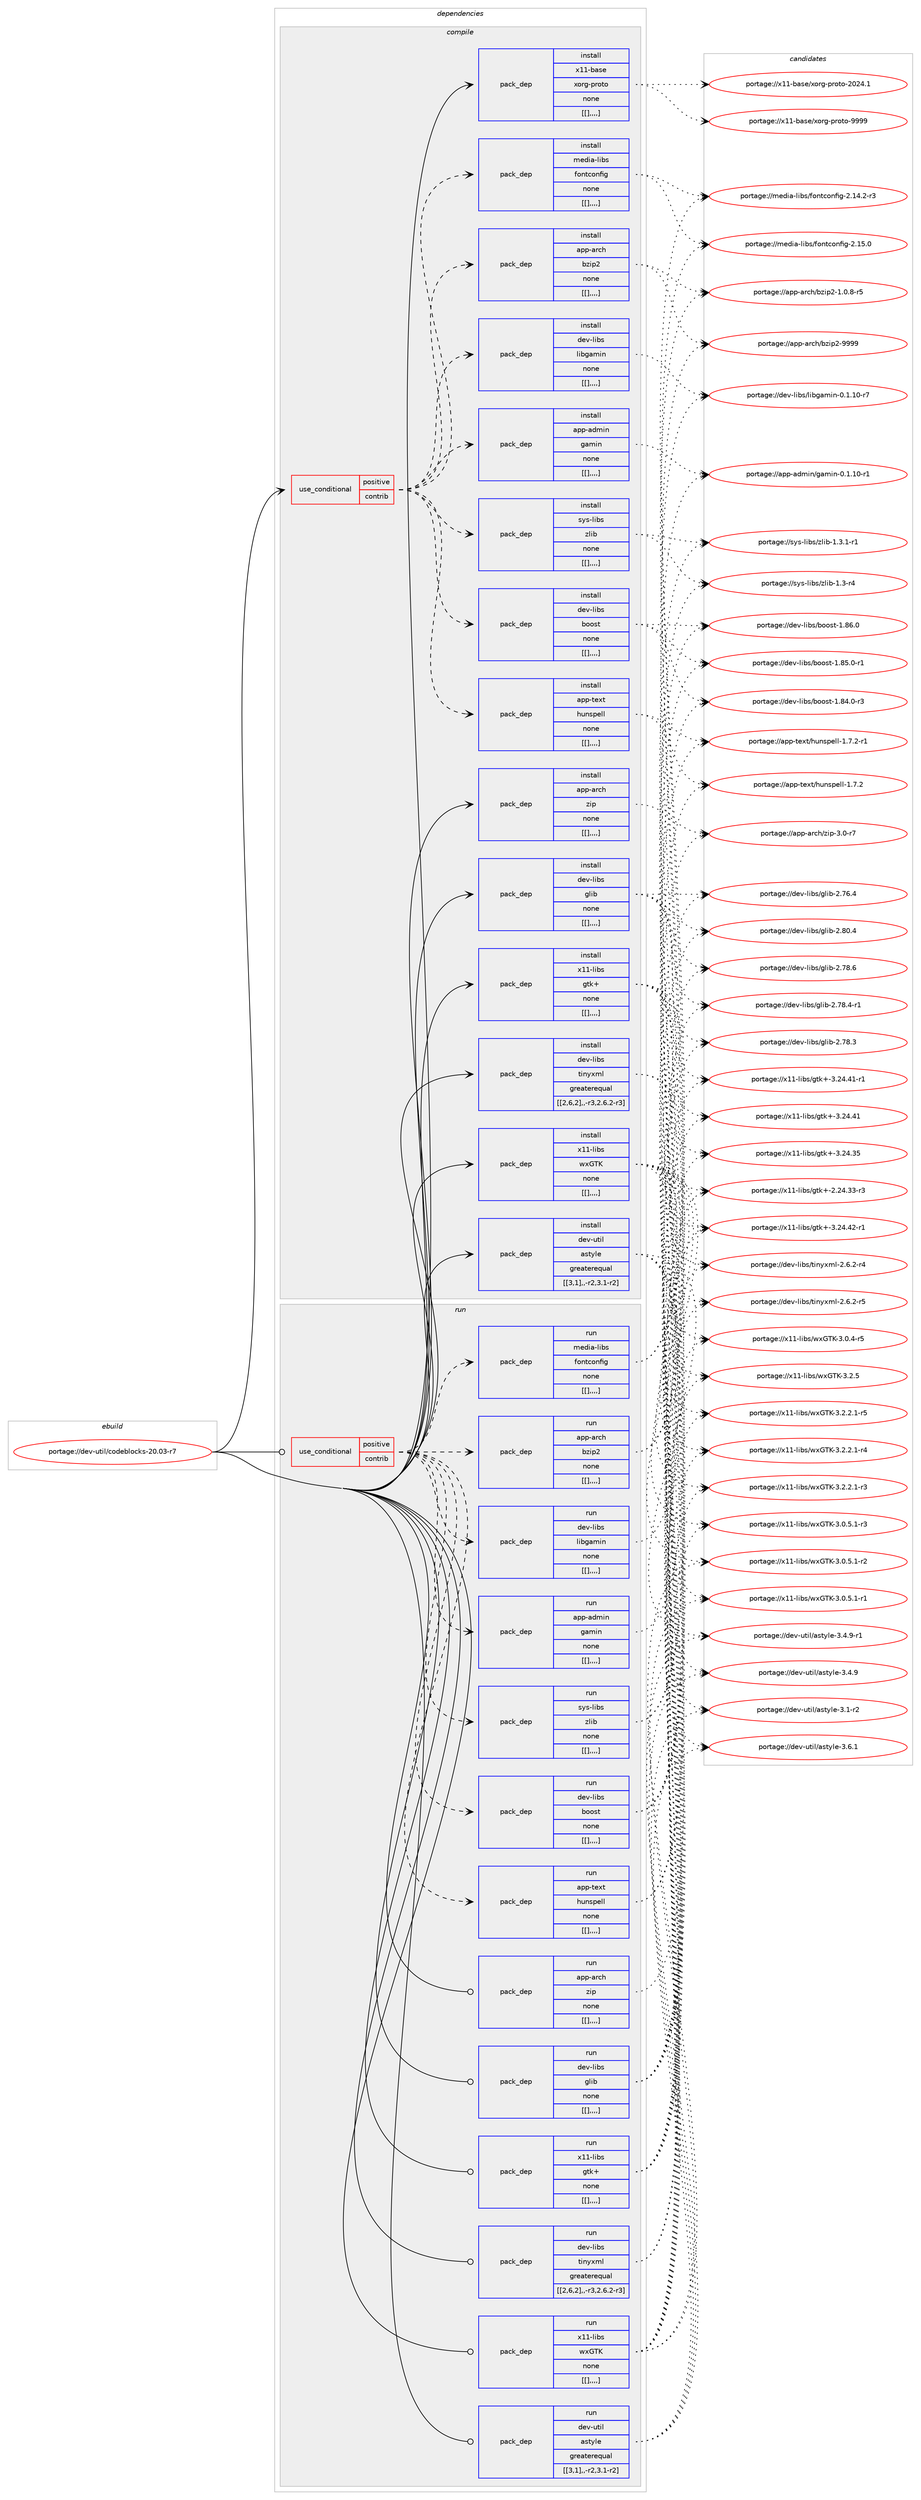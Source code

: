 digraph prolog {

# *************
# Graph options
# *************

newrank=true;
concentrate=true;
compound=true;
graph [rankdir=LR,fontname=Helvetica,fontsize=10,ranksep=1.5];#, ranksep=2.5, nodesep=0.2];
edge  [arrowhead=vee];
node  [fontname=Helvetica,fontsize=10];

# **********
# The ebuild
# **********

subgraph cluster_leftcol {
color=gray;
label=<<i>ebuild</i>>;
id [label="portage://dev-util/codeblocks-20.03-r7", color=red, width=4, href="../dev-util/codeblocks-20.03-r7.svg"];
}

# ****************
# The dependencies
# ****************

subgraph cluster_midcol {
color=gray;
label=<<i>dependencies</i>>;
subgraph cluster_compile {
fillcolor="#eeeeee";
style=filled;
label=<<i>compile</i>>;
subgraph cond61380 {
dependency215950 [label=<<TABLE BORDER="0" CELLBORDER="1" CELLSPACING="0" CELLPADDING="4"><TR><TD ROWSPAN="3" CELLPADDING="10">use_conditional</TD></TR><TR><TD>positive</TD></TR><TR><TD>contrib</TD></TR></TABLE>>, shape=none, color=red];
subgraph pack153174 {
dependency215951 [label=<<TABLE BORDER="0" CELLBORDER="1" CELLSPACING="0" CELLPADDING="4" WIDTH="220"><TR><TD ROWSPAN="6" CELLPADDING="30">pack_dep</TD></TR><TR><TD WIDTH="110">install</TD></TR><TR><TD>app-admin</TD></TR><TR><TD>gamin</TD></TR><TR><TD>none</TD></TR><TR><TD>[[],,,,]</TD></TR></TABLE>>, shape=none, color=blue];
}
dependency215950:e -> dependency215951:w [weight=20,style="dashed",arrowhead="vee"];
subgraph pack153175 {
dependency215952 [label=<<TABLE BORDER="0" CELLBORDER="1" CELLSPACING="0" CELLPADDING="4" WIDTH="220"><TR><TD ROWSPAN="6" CELLPADDING="30">pack_dep</TD></TR><TR><TD WIDTH="110">install</TD></TR><TR><TD>app-arch</TD></TR><TR><TD>bzip2</TD></TR><TR><TD>none</TD></TR><TR><TD>[[],,,,]</TD></TR></TABLE>>, shape=none, color=blue];
}
dependency215950:e -> dependency215952:w [weight=20,style="dashed",arrowhead="vee"];
subgraph pack153176 {
dependency215953 [label=<<TABLE BORDER="0" CELLBORDER="1" CELLSPACING="0" CELLPADDING="4" WIDTH="220"><TR><TD ROWSPAN="6" CELLPADDING="30">pack_dep</TD></TR><TR><TD WIDTH="110">install</TD></TR><TR><TD>app-text</TD></TR><TR><TD>hunspell</TD></TR><TR><TD>none</TD></TR><TR><TD>[[],,,,]</TD></TR></TABLE>>, shape=none, color=blue];
}
dependency215950:e -> dependency215953:w [weight=20,style="dashed",arrowhead="vee"];
subgraph pack153177 {
dependency215954 [label=<<TABLE BORDER="0" CELLBORDER="1" CELLSPACING="0" CELLPADDING="4" WIDTH="220"><TR><TD ROWSPAN="6" CELLPADDING="30">pack_dep</TD></TR><TR><TD WIDTH="110">install</TD></TR><TR><TD>dev-libs</TD></TR><TR><TD>boost</TD></TR><TR><TD>none</TD></TR><TR><TD>[[],,,,]</TD></TR></TABLE>>, shape=none, color=blue];
}
dependency215950:e -> dependency215954:w [weight=20,style="dashed",arrowhead="vee"];
subgraph pack153178 {
dependency215955 [label=<<TABLE BORDER="0" CELLBORDER="1" CELLSPACING="0" CELLPADDING="4" WIDTH="220"><TR><TD ROWSPAN="6" CELLPADDING="30">pack_dep</TD></TR><TR><TD WIDTH="110">install</TD></TR><TR><TD>dev-libs</TD></TR><TR><TD>libgamin</TD></TR><TR><TD>none</TD></TR><TR><TD>[[],,,,]</TD></TR></TABLE>>, shape=none, color=blue];
}
dependency215950:e -> dependency215955:w [weight=20,style="dashed",arrowhead="vee"];
subgraph pack153179 {
dependency215956 [label=<<TABLE BORDER="0" CELLBORDER="1" CELLSPACING="0" CELLPADDING="4" WIDTH="220"><TR><TD ROWSPAN="6" CELLPADDING="30">pack_dep</TD></TR><TR><TD WIDTH="110">install</TD></TR><TR><TD>media-libs</TD></TR><TR><TD>fontconfig</TD></TR><TR><TD>none</TD></TR><TR><TD>[[],,,,]</TD></TR></TABLE>>, shape=none, color=blue];
}
dependency215950:e -> dependency215956:w [weight=20,style="dashed",arrowhead="vee"];
subgraph pack153180 {
dependency215957 [label=<<TABLE BORDER="0" CELLBORDER="1" CELLSPACING="0" CELLPADDING="4" WIDTH="220"><TR><TD ROWSPAN="6" CELLPADDING="30">pack_dep</TD></TR><TR><TD WIDTH="110">install</TD></TR><TR><TD>sys-libs</TD></TR><TR><TD>zlib</TD></TR><TR><TD>none</TD></TR><TR><TD>[[],,,,]</TD></TR></TABLE>>, shape=none, color=blue];
}
dependency215950:e -> dependency215957:w [weight=20,style="dashed",arrowhead="vee"];
}
id:e -> dependency215950:w [weight=20,style="solid",arrowhead="vee"];
subgraph pack153181 {
dependency215958 [label=<<TABLE BORDER="0" CELLBORDER="1" CELLSPACING="0" CELLPADDING="4" WIDTH="220"><TR><TD ROWSPAN="6" CELLPADDING="30">pack_dep</TD></TR><TR><TD WIDTH="110">install</TD></TR><TR><TD>app-arch</TD></TR><TR><TD>zip</TD></TR><TR><TD>none</TD></TR><TR><TD>[[],,,,]</TD></TR></TABLE>>, shape=none, color=blue];
}
id:e -> dependency215958:w [weight=20,style="solid",arrowhead="vee"];
subgraph pack153182 {
dependency215959 [label=<<TABLE BORDER="0" CELLBORDER="1" CELLSPACING="0" CELLPADDING="4" WIDTH="220"><TR><TD ROWSPAN="6" CELLPADDING="30">pack_dep</TD></TR><TR><TD WIDTH="110">install</TD></TR><TR><TD>dev-libs</TD></TR><TR><TD>glib</TD></TR><TR><TD>none</TD></TR><TR><TD>[[],,,,]</TD></TR></TABLE>>, shape=none, color=blue];
}
id:e -> dependency215959:w [weight=20,style="solid",arrowhead="vee"];
subgraph pack153183 {
dependency215960 [label=<<TABLE BORDER="0" CELLBORDER="1" CELLSPACING="0" CELLPADDING="4" WIDTH="220"><TR><TD ROWSPAN="6" CELLPADDING="30">pack_dep</TD></TR><TR><TD WIDTH="110">install</TD></TR><TR><TD>dev-libs</TD></TR><TR><TD>tinyxml</TD></TR><TR><TD>greaterequal</TD></TR><TR><TD>[[2,6,2],,-r3,2.6.2-r3]</TD></TR></TABLE>>, shape=none, color=blue];
}
id:e -> dependency215960:w [weight=20,style="solid",arrowhead="vee"];
subgraph pack153184 {
dependency215961 [label=<<TABLE BORDER="0" CELLBORDER="1" CELLSPACING="0" CELLPADDING="4" WIDTH="220"><TR><TD ROWSPAN="6" CELLPADDING="30">pack_dep</TD></TR><TR><TD WIDTH="110">install</TD></TR><TR><TD>dev-util</TD></TR><TR><TD>astyle</TD></TR><TR><TD>greaterequal</TD></TR><TR><TD>[[3,1],,-r2,3.1-r2]</TD></TR></TABLE>>, shape=none, color=blue];
}
id:e -> dependency215961:w [weight=20,style="solid",arrowhead="vee"];
subgraph pack153185 {
dependency215962 [label=<<TABLE BORDER="0" CELLBORDER="1" CELLSPACING="0" CELLPADDING="4" WIDTH="220"><TR><TD ROWSPAN="6" CELLPADDING="30">pack_dep</TD></TR><TR><TD WIDTH="110">install</TD></TR><TR><TD>x11-base</TD></TR><TR><TD>xorg-proto</TD></TR><TR><TD>none</TD></TR><TR><TD>[[],,,,]</TD></TR></TABLE>>, shape=none, color=blue];
}
id:e -> dependency215962:w [weight=20,style="solid",arrowhead="vee"];
subgraph pack153186 {
dependency215963 [label=<<TABLE BORDER="0" CELLBORDER="1" CELLSPACING="0" CELLPADDING="4" WIDTH="220"><TR><TD ROWSPAN="6" CELLPADDING="30">pack_dep</TD></TR><TR><TD WIDTH="110">install</TD></TR><TR><TD>x11-libs</TD></TR><TR><TD>gtk+</TD></TR><TR><TD>none</TD></TR><TR><TD>[[],,,,]</TD></TR></TABLE>>, shape=none, color=blue];
}
id:e -> dependency215963:w [weight=20,style="solid",arrowhead="vee"];
subgraph pack153187 {
dependency215964 [label=<<TABLE BORDER="0" CELLBORDER="1" CELLSPACING="0" CELLPADDING="4" WIDTH="220"><TR><TD ROWSPAN="6" CELLPADDING="30">pack_dep</TD></TR><TR><TD WIDTH="110">install</TD></TR><TR><TD>x11-libs</TD></TR><TR><TD>wxGTK</TD></TR><TR><TD>none</TD></TR><TR><TD>[[],,,,]</TD></TR></TABLE>>, shape=none, color=blue];
}
id:e -> dependency215964:w [weight=20,style="solid",arrowhead="vee"];
}
subgraph cluster_compileandrun {
fillcolor="#eeeeee";
style=filled;
label=<<i>compile and run</i>>;
}
subgraph cluster_run {
fillcolor="#eeeeee";
style=filled;
label=<<i>run</i>>;
subgraph cond61381 {
dependency215965 [label=<<TABLE BORDER="0" CELLBORDER="1" CELLSPACING="0" CELLPADDING="4"><TR><TD ROWSPAN="3" CELLPADDING="10">use_conditional</TD></TR><TR><TD>positive</TD></TR><TR><TD>contrib</TD></TR></TABLE>>, shape=none, color=red];
subgraph pack153188 {
dependency215966 [label=<<TABLE BORDER="0" CELLBORDER="1" CELLSPACING="0" CELLPADDING="4" WIDTH="220"><TR><TD ROWSPAN="6" CELLPADDING="30">pack_dep</TD></TR><TR><TD WIDTH="110">run</TD></TR><TR><TD>app-admin</TD></TR><TR><TD>gamin</TD></TR><TR><TD>none</TD></TR><TR><TD>[[],,,,]</TD></TR></TABLE>>, shape=none, color=blue];
}
dependency215965:e -> dependency215966:w [weight=20,style="dashed",arrowhead="vee"];
subgraph pack153189 {
dependency215967 [label=<<TABLE BORDER="0" CELLBORDER="1" CELLSPACING="0" CELLPADDING="4" WIDTH="220"><TR><TD ROWSPAN="6" CELLPADDING="30">pack_dep</TD></TR><TR><TD WIDTH="110">run</TD></TR><TR><TD>app-arch</TD></TR><TR><TD>bzip2</TD></TR><TR><TD>none</TD></TR><TR><TD>[[],,,,]</TD></TR></TABLE>>, shape=none, color=blue];
}
dependency215965:e -> dependency215967:w [weight=20,style="dashed",arrowhead="vee"];
subgraph pack153190 {
dependency215968 [label=<<TABLE BORDER="0" CELLBORDER="1" CELLSPACING="0" CELLPADDING="4" WIDTH="220"><TR><TD ROWSPAN="6" CELLPADDING="30">pack_dep</TD></TR><TR><TD WIDTH="110">run</TD></TR><TR><TD>app-text</TD></TR><TR><TD>hunspell</TD></TR><TR><TD>none</TD></TR><TR><TD>[[],,,,]</TD></TR></TABLE>>, shape=none, color=blue];
}
dependency215965:e -> dependency215968:w [weight=20,style="dashed",arrowhead="vee"];
subgraph pack153191 {
dependency215969 [label=<<TABLE BORDER="0" CELLBORDER="1" CELLSPACING="0" CELLPADDING="4" WIDTH="220"><TR><TD ROWSPAN="6" CELLPADDING="30">pack_dep</TD></TR><TR><TD WIDTH="110">run</TD></TR><TR><TD>dev-libs</TD></TR><TR><TD>boost</TD></TR><TR><TD>none</TD></TR><TR><TD>[[],,,,]</TD></TR></TABLE>>, shape=none, color=blue];
}
dependency215965:e -> dependency215969:w [weight=20,style="dashed",arrowhead="vee"];
subgraph pack153192 {
dependency215970 [label=<<TABLE BORDER="0" CELLBORDER="1" CELLSPACING="0" CELLPADDING="4" WIDTH="220"><TR><TD ROWSPAN="6" CELLPADDING="30">pack_dep</TD></TR><TR><TD WIDTH="110">run</TD></TR><TR><TD>dev-libs</TD></TR><TR><TD>libgamin</TD></TR><TR><TD>none</TD></TR><TR><TD>[[],,,,]</TD></TR></TABLE>>, shape=none, color=blue];
}
dependency215965:e -> dependency215970:w [weight=20,style="dashed",arrowhead="vee"];
subgraph pack153193 {
dependency215971 [label=<<TABLE BORDER="0" CELLBORDER="1" CELLSPACING="0" CELLPADDING="4" WIDTH="220"><TR><TD ROWSPAN="6" CELLPADDING="30">pack_dep</TD></TR><TR><TD WIDTH="110">run</TD></TR><TR><TD>media-libs</TD></TR><TR><TD>fontconfig</TD></TR><TR><TD>none</TD></TR><TR><TD>[[],,,,]</TD></TR></TABLE>>, shape=none, color=blue];
}
dependency215965:e -> dependency215971:w [weight=20,style="dashed",arrowhead="vee"];
subgraph pack153194 {
dependency215972 [label=<<TABLE BORDER="0" CELLBORDER="1" CELLSPACING="0" CELLPADDING="4" WIDTH="220"><TR><TD ROWSPAN="6" CELLPADDING="30">pack_dep</TD></TR><TR><TD WIDTH="110">run</TD></TR><TR><TD>sys-libs</TD></TR><TR><TD>zlib</TD></TR><TR><TD>none</TD></TR><TR><TD>[[],,,,]</TD></TR></TABLE>>, shape=none, color=blue];
}
dependency215965:e -> dependency215972:w [weight=20,style="dashed",arrowhead="vee"];
}
id:e -> dependency215965:w [weight=20,style="solid",arrowhead="odot"];
subgraph pack153195 {
dependency215973 [label=<<TABLE BORDER="0" CELLBORDER="1" CELLSPACING="0" CELLPADDING="4" WIDTH="220"><TR><TD ROWSPAN="6" CELLPADDING="30">pack_dep</TD></TR><TR><TD WIDTH="110">run</TD></TR><TR><TD>app-arch</TD></TR><TR><TD>zip</TD></TR><TR><TD>none</TD></TR><TR><TD>[[],,,,]</TD></TR></TABLE>>, shape=none, color=blue];
}
id:e -> dependency215973:w [weight=20,style="solid",arrowhead="odot"];
subgraph pack153196 {
dependency215974 [label=<<TABLE BORDER="0" CELLBORDER="1" CELLSPACING="0" CELLPADDING="4" WIDTH="220"><TR><TD ROWSPAN="6" CELLPADDING="30">pack_dep</TD></TR><TR><TD WIDTH="110">run</TD></TR><TR><TD>dev-libs</TD></TR><TR><TD>glib</TD></TR><TR><TD>none</TD></TR><TR><TD>[[],,,,]</TD></TR></TABLE>>, shape=none, color=blue];
}
id:e -> dependency215974:w [weight=20,style="solid",arrowhead="odot"];
subgraph pack153197 {
dependency215975 [label=<<TABLE BORDER="0" CELLBORDER="1" CELLSPACING="0" CELLPADDING="4" WIDTH="220"><TR><TD ROWSPAN="6" CELLPADDING="30">pack_dep</TD></TR><TR><TD WIDTH="110">run</TD></TR><TR><TD>dev-libs</TD></TR><TR><TD>tinyxml</TD></TR><TR><TD>greaterequal</TD></TR><TR><TD>[[2,6,2],,-r3,2.6.2-r3]</TD></TR></TABLE>>, shape=none, color=blue];
}
id:e -> dependency215975:w [weight=20,style="solid",arrowhead="odot"];
subgraph pack153198 {
dependency215976 [label=<<TABLE BORDER="0" CELLBORDER="1" CELLSPACING="0" CELLPADDING="4" WIDTH="220"><TR><TD ROWSPAN="6" CELLPADDING="30">pack_dep</TD></TR><TR><TD WIDTH="110">run</TD></TR><TR><TD>dev-util</TD></TR><TR><TD>astyle</TD></TR><TR><TD>greaterequal</TD></TR><TR><TD>[[3,1],,-r2,3.1-r2]</TD></TR></TABLE>>, shape=none, color=blue];
}
id:e -> dependency215976:w [weight=20,style="solid",arrowhead="odot"];
subgraph pack153199 {
dependency215977 [label=<<TABLE BORDER="0" CELLBORDER="1" CELLSPACING="0" CELLPADDING="4" WIDTH="220"><TR><TD ROWSPAN="6" CELLPADDING="30">pack_dep</TD></TR><TR><TD WIDTH="110">run</TD></TR><TR><TD>x11-libs</TD></TR><TR><TD>gtk+</TD></TR><TR><TD>none</TD></TR><TR><TD>[[],,,,]</TD></TR></TABLE>>, shape=none, color=blue];
}
id:e -> dependency215977:w [weight=20,style="solid",arrowhead="odot"];
subgraph pack153200 {
dependency215978 [label=<<TABLE BORDER="0" CELLBORDER="1" CELLSPACING="0" CELLPADDING="4" WIDTH="220"><TR><TD ROWSPAN="6" CELLPADDING="30">pack_dep</TD></TR><TR><TD WIDTH="110">run</TD></TR><TR><TD>x11-libs</TD></TR><TR><TD>wxGTK</TD></TR><TR><TD>none</TD></TR><TR><TD>[[],,,,]</TD></TR></TABLE>>, shape=none, color=blue];
}
id:e -> dependency215978:w [weight=20,style="solid",arrowhead="odot"];
}
}

# **************
# The candidates
# **************

subgraph cluster_choices {
rank=same;
color=gray;
label=<<i>candidates</i>>;

subgraph choice153174 {
color=black;
nodesep=1;
choice9711211245971001091051104710397109105110454846494649484511449 [label="portage://app-admin/gamin-0.1.10-r1", color=red, width=4,href="../app-admin/gamin-0.1.10-r1.svg"];
dependency215951:e -> choice9711211245971001091051104710397109105110454846494649484511449:w [style=dotted,weight="100"];
}
subgraph choice153175 {
color=black;
nodesep=1;
choice971121124597114991044798122105112504557575757 [label="portage://app-arch/bzip2-9999", color=red, width=4,href="../app-arch/bzip2-9999.svg"];
choice971121124597114991044798122105112504549464846564511453 [label="portage://app-arch/bzip2-1.0.8-r5", color=red, width=4,href="../app-arch/bzip2-1.0.8-r5.svg"];
dependency215952:e -> choice971121124597114991044798122105112504557575757:w [style=dotted,weight="100"];
dependency215952:e -> choice971121124597114991044798122105112504549464846564511453:w [style=dotted,weight="100"];
}
subgraph choice153176 {
color=black;
nodesep=1;
choice9711211245116101120116471041171101151121011081084549465546504511449 [label="portage://app-text/hunspell-1.7.2-r1", color=red, width=4,href="../app-text/hunspell-1.7.2-r1.svg"];
choice971121124511610112011647104117110115112101108108454946554650 [label="portage://app-text/hunspell-1.7.2", color=red, width=4,href="../app-text/hunspell-1.7.2.svg"];
dependency215953:e -> choice9711211245116101120116471041171101151121011081084549465546504511449:w [style=dotted,weight="100"];
dependency215953:e -> choice971121124511610112011647104117110115112101108108454946554650:w [style=dotted,weight="100"];
}
subgraph choice153177 {
color=black;
nodesep=1;
choice1001011184510810598115479811111111511645494656544648 [label="portage://dev-libs/boost-1.86.0", color=red, width=4,href="../dev-libs/boost-1.86.0.svg"];
choice10010111845108105981154798111111115116454946565346484511449 [label="portage://dev-libs/boost-1.85.0-r1", color=red, width=4,href="../dev-libs/boost-1.85.0-r1.svg"];
choice10010111845108105981154798111111115116454946565246484511451 [label="portage://dev-libs/boost-1.84.0-r3", color=red, width=4,href="../dev-libs/boost-1.84.0-r3.svg"];
dependency215954:e -> choice1001011184510810598115479811111111511645494656544648:w [style=dotted,weight="100"];
dependency215954:e -> choice10010111845108105981154798111111115116454946565346484511449:w [style=dotted,weight="100"];
dependency215954:e -> choice10010111845108105981154798111111115116454946565246484511451:w [style=dotted,weight="100"];
}
subgraph choice153178 {
color=black;
nodesep=1;
choice1001011184510810598115471081059810397109105110454846494649484511455 [label="portage://dev-libs/libgamin-0.1.10-r7", color=red, width=4,href="../dev-libs/libgamin-0.1.10-r7.svg"];
dependency215955:e -> choice1001011184510810598115471081059810397109105110454846494649484511455:w [style=dotted,weight="100"];
}
subgraph choice153179 {
color=black;
nodesep=1;
choice109101100105974510810598115471021111101169911111010210510345504649534648 [label="portage://media-libs/fontconfig-2.15.0", color=red, width=4,href="../media-libs/fontconfig-2.15.0.svg"];
choice1091011001059745108105981154710211111011699111110102105103455046495246504511451 [label="portage://media-libs/fontconfig-2.14.2-r3", color=red, width=4,href="../media-libs/fontconfig-2.14.2-r3.svg"];
dependency215956:e -> choice109101100105974510810598115471021111101169911111010210510345504649534648:w [style=dotted,weight="100"];
dependency215956:e -> choice1091011001059745108105981154710211111011699111110102105103455046495246504511451:w [style=dotted,weight="100"];
}
subgraph choice153180 {
color=black;
nodesep=1;
choice115121115451081059811547122108105984549465146494511449 [label="portage://sys-libs/zlib-1.3.1-r1", color=red, width=4,href="../sys-libs/zlib-1.3.1-r1.svg"];
choice11512111545108105981154712210810598454946514511452 [label="portage://sys-libs/zlib-1.3-r4", color=red, width=4,href="../sys-libs/zlib-1.3-r4.svg"];
dependency215957:e -> choice115121115451081059811547122108105984549465146494511449:w [style=dotted,weight="100"];
dependency215957:e -> choice11512111545108105981154712210810598454946514511452:w [style=dotted,weight="100"];
}
subgraph choice153181 {
color=black;
nodesep=1;
choice9711211245971149910447122105112455146484511455 [label="portage://app-arch/zip-3.0-r7", color=red, width=4,href="../app-arch/zip-3.0-r7.svg"];
dependency215958:e -> choice9711211245971149910447122105112455146484511455:w [style=dotted,weight="100"];
}
subgraph choice153182 {
color=black;
nodesep=1;
choice1001011184510810598115471031081059845504656484652 [label="portage://dev-libs/glib-2.80.4", color=red, width=4,href="../dev-libs/glib-2.80.4.svg"];
choice1001011184510810598115471031081059845504655564654 [label="portage://dev-libs/glib-2.78.6", color=red, width=4,href="../dev-libs/glib-2.78.6.svg"];
choice10010111845108105981154710310810598455046555646524511449 [label="portage://dev-libs/glib-2.78.4-r1", color=red, width=4,href="../dev-libs/glib-2.78.4-r1.svg"];
choice1001011184510810598115471031081059845504655564651 [label="portage://dev-libs/glib-2.78.3", color=red, width=4,href="../dev-libs/glib-2.78.3.svg"];
choice1001011184510810598115471031081059845504655544652 [label="portage://dev-libs/glib-2.76.4", color=red, width=4,href="../dev-libs/glib-2.76.4.svg"];
dependency215959:e -> choice1001011184510810598115471031081059845504656484652:w [style=dotted,weight="100"];
dependency215959:e -> choice1001011184510810598115471031081059845504655564654:w [style=dotted,weight="100"];
dependency215959:e -> choice10010111845108105981154710310810598455046555646524511449:w [style=dotted,weight="100"];
dependency215959:e -> choice1001011184510810598115471031081059845504655564651:w [style=dotted,weight="100"];
dependency215959:e -> choice1001011184510810598115471031081059845504655544652:w [style=dotted,weight="100"];
}
subgraph choice153183 {
color=black;
nodesep=1;
choice1001011184510810598115471161051101211201091084550465446504511453 [label="portage://dev-libs/tinyxml-2.6.2-r5", color=red, width=4,href="../dev-libs/tinyxml-2.6.2-r5.svg"];
choice1001011184510810598115471161051101211201091084550465446504511452 [label="portage://dev-libs/tinyxml-2.6.2-r4", color=red, width=4,href="../dev-libs/tinyxml-2.6.2-r4.svg"];
dependency215960:e -> choice1001011184510810598115471161051101211201091084550465446504511453:w [style=dotted,weight="100"];
dependency215960:e -> choice1001011184510810598115471161051101211201091084550465446504511452:w [style=dotted,weight="100"];
}
subgraph choice153184 {
color=black;
nodesep=1;
choice100101118451171161051084797115116121108101455146544649 [label="portage://dev-util/astyle-3.6.1", color=red, width=4,href="../dev-util/astyle-3.6.1.svg"];
choice1001011184511711610510847971151161211081014551465246574511449 [label="portage://dev-util/astyle-3.4.9-r1", color=red, width=4,href="../dev-util/astyle-3.4.9-r1.svg"];
choice100101118451171161051084797115116121108101455146524657 [label="portage://dev-util/astyle-3.4.9", color=red, width=4,href="../dev-util/astyle-3.4.9.svg"];
choice100101118451171161051084797115116121108101455146494511450 [label="portage://dev-util/astyle-3.1-r2", color=red, width=4,href="../dev-util/astyle-3.1-r2.svg"];
dependency215961:e -> choice100101118451171161051084797115116121108101455146544649:w [style=dotted,weight="100"];
dependency215961:e -> choice1001011184511711610510847971151161211081014551465246574511449:w [style=dotted,weight="100"];
dependency215961:e -> choice100101118451171161051084797115116121108101455146524657:w [style=dotted,weight="100"];
dependency215961:e -> choice100101118451171161051084797115116121108101455146494511450:w [style=dotted,weight="100"];
}
subgraph choice153185 {
color=black;
nodesep=1;
choice120494945989711510147120111114103451121141111161114557575757 [label="portage://x11-base/xorg-proto-9999", color=red, width=4,href="../x11-base/xorg-proto-9999.svg"];
choice1204949459897115101471201111141034511211411111611145504850524649 [label="portage://x11-base/xorg-proto-2024.1", color=red, width=4,href="../x11-base/xorg-proto-2024.1.svg"];
dependency215962:e -> choice120494945989711510147120111114103451121141111161114557575757:w [style=dotted,weight="100"];
dependency215962:e -> choice1204949459897115101471201111141034511211411111611145504850524649:w [style=dotted,weight="100"];
}
subgraph choice153186 {
color=black;
nodesep=1;
choice12049494510810598115471031161074345514650524652504511449 [label="portage://x11-libs/gtk+-3.24.42-r1", color=red, width=4,href="../x11-libs/gtk+-3.24.42-r1.svg"];
choice12049494510810598115471031161074345514650524652494511449 [label="portage://x11-libs/gtk+-3.24.41-r1", color=red, width=4,href="../x11-libs/gtk+-3.24.41-r1.svg"];
choice1204949451081059811547103116107434551465052465249 [label="portage://x11-libs/gtk+-3.24.41", color=red, width=4,href="../x11-libs/gtk+-3.24.41.svg"];
choice1204949451081059811547103116107434551465052465153 [label="portage://x11-libs/gtk+-3.24.35", color=red, width=4,href="../x11-libs/gtk+-3.24.35.svg"];
choice12049494510810598115471031161074345504650524651514511451 [label="portage://x11-libs/gtk+-2.24.33-r3", color=red, width=4,href="../x11-libs/gtk+-2.24.33-r3.svg"];
dependency215963:e -> choice12049494510810598115471031161074345514650524652504511449:w [style=dotted,weight="100"];
dependency215963:e -> choice12049494510810598115471031161074345514650524652494511449:w [style=dotted,weight="100"];
dependency215963:e -> choice1204949451081059811547103116107434551465052465249:w [style=dotted,weight="100"];
dependency215963:e -> choice1204949451081059811547103116107434551465052465153:w [style=dotted,weight="100"];
dependency215963:e -> choice12049494510810598115471031161074345504650524651514511451:w [style=dotted,weight="100"];
}
subgraph choice153187 {
color=black;
nodesep=1;
choice1204949451081059811547119120718475455146504653 [label="portage://x11-libs/wxGTK-3.2.5", color=red, width=4,href="../x11-libs/wxGTK-3.2.5.svg"];
choice120494945108105981154711912071847545514650465046494511453 [label="portage://x11-libs/wxGTK-3.2.2.1-r5", color=red, width=4,href="../x11-libs/wxGTK-3.2.2.1-r5.svg"];
choice120494945108105981154711912071847545514650465046494511452 [label="portage://x11-libs/wxGTK-3.2.2.1-r4", color=red, width=4,href="../x11-libs/wxGTK-3.2.2.1-r4.svg"];
choice120494945108105981154711912071847545514650465046494511451 [label="portage://x11-libs/wxGTK-3.2.2.1-r3", color=red, width=4,href="../x11-libs/wxGTK-3.2.2.1-r3.svg"];
choice120494945108105981154711912071847545514648465346494511451 [label="portage://x11-libs/wxGTK-3.0.5.1-r3", color=red, width=4,href="../x11-libs/wxGTK-3.0.5.1-r3.svg"];
choice120494945108105981154711912071847545514648465346494511450 [label="portage://x11-libs/wxGTK-3.0.5.1-r2", color=red, width=4,href="../x11-libs/wxGTK-3.0.5.1-r2.svg"];
choice120494945108105981154711912071847545514648465346494511449 [label="portage://x11-libs/wxGTK-3.0.5.1-r1", color=red, width=4,href="../x11-libs/wxGTK-3.0.5.1-r1.svg"];
choice12049494510810598115471191207184754551464846524511453 [label="portage://x11-libs/wxGTK-3.0.4-r5", color=red, width=4,href="../x11-libs/wxGTK-3.0.4-r5.svg"];
dependency215964:e -> choice1204949451081059811547119120718475455146504653:w [style=dotted,weight="100"];
dependency215964:e -> choice120494945108105981154711912071847545514650465046494511453:w [style=dotted,weight="100"];
dependency215964:e -> choice120494945108105981154711912071847545514650465046494511452:w [style=dotted,weight="100"];
dependency215964:e -> choice120494945108105981154711912071847545514650465046494511451:w [style=dotted,weight="100"];
dependency215964:e -> choice120494945108105981154711912071847545514648465346494511451:w [style=dotted,weight="100"];
dependency215964:e -> choice120494945108105981154711912071847545514648465346494511450:w [style=dotted,weight="100"];
dependency215964:e -> choice120494945108105981154711912071847545514648465346494511449:w [style=dotted,weight="100"];
dependency215964:e -> choice12049494510810598115471191207184754551464846524511453:w [style=dotted,weight="100"];
}
subgraph choice153188 {
color=black;
nodesep=1;
choice9711211245971001091051104710397109105110454846494649484511449 [label="portage://app-admin/gamin-0.1.10-r1", color=red, width=4,href="../app-admin/gamin-0.1.10-r1.svg"];
dependency215966:e -> choice9711211245971001091051104710397109105110454846494649484511449:w [style=dotted,weight="100"];
}
subgraph choice153189 {
color=black;
nodesep=1;
choice971121124597114991044798122105112504557575757 [label="portage://app-arch/bzip2-9999", color=red, width=4,href="../app-arch/bzip2-9999.svg"];
choice971121124597114991044798122105112504549464846564511453 [label="portage://app-arch/bzip2-1.0.8-r5", color=red, width=4,href="../app-arch/bzip2-1.0.8-r5.svg"];
dependency215967:e -> choice971121124597114991044798122105112504557575757:w [style=dotted,weight="100"];
dependency215967:e -> choice971121124597114991044798122105112504549464846564511453:w [style=dotted,weight="100"];
}
subgraph choice153190 {
color=black;
nodesep=1;
choice9711211245116101120116471041171101151121011081084549465546504511449 [label="portage://app-text/hunspell-1.7.2-r1", color=red, width=4,href="../app-text/hunspell-1.7.2-r1.svg"];
choice971121124511610112011647104117110115112101108108454946554650 [label="portage://app-text/hunspell-1.7.2", color=red, width=4,href="../app-text/hunspell-1.7.2.svg"];
dependency215968:e -> choice9711211245116101120116471041171101151121011081084549465546504511449:w [style=dotted,weight="100"];
dependency215968:e -> choice971121124511610112011647104117110115112101108108454946554650:w [style=dotted,weight="100"];
}
subgraph choice153191 {
color=black;
nodesep=1;
choice1001011184510810598115479811111111511645494656544648 [label="portage://dev-libs/boost-1.86.0", color=red, width=4,href="../dev-libs/boost-1.86.0.svg"];
choice10010111845108105981154798111111115116454946565346484511449 [label="portage://dev-libs/boost-1.85.0-r1", color=red, width=4,href="../dev-libs/boost-1.85.0-r1.svg"];
choice10010111845108105981154798111111115116454946565246484511451 [label="portage://dev-libs/boost-1.84.0-r3", color=red, width=4,href="../dev-libs/boost-1.84.0-r3.svg"];
dependency215969:e -> choice1001011184510810598115479811111111511645494656544648:w [style=dotted,weight="100"];
dependency215969:e -> choice10010111845108105981154798111111115116454946565346484511449:w [style=dotted,weight="100"];
dependency215969:e -> choice10010111845108105981154798111111115116454946565246484511451:w [style=dotted,weight="100"];
}
subgraph choice153192 {
color=black;
nodesep=1;
choice1001011184510810598115471081059810397109105110454846494649484511455 [label="portage://dev-libs/libgamin-0.1.10-r7", color=red, width=4,href="../dev-libs/libgamin-0.1.10-r7.svg"];
dependency215970:e -> choice1001011184510810598115471081059810397109105110454846494649484511455:w [style=dotted,weight="100"];
}
subgraph choice153193 {
color=black;
nodesep=1;
choice109101100105974510810598115471021111101169911111010210510345504649534648 [label="portage://media-libs/fontconfig-2.15.0", color=red, width=4,href="../media-libs/fontconfig-2.15.0.svg"];
choice1091011001059745108105981154710211111011699111110102105103455046495246504511451 [label="portage://media-libs/fontconfig-2.14.2-r3", color=red, width=4,href="../media-libs/fontconfig-2.14.2-r3.svg"];
dependency215971:e -> choice109101100105974510810598115471021111101169911111010210510345504649534648:w [style=dotted,weight="100"];
dependency215971:e -> choice1091011001059745108105981154710211111011699111110102105103455046495246504511451:w [style=dotted,weight="100"];
}
subgraph choice153194 {
color=black;
nodesep=1;
choice115121115451081059811547122108105984549465146494511449 [label="portage://sys-libs/zlib-1.3.1-r1", color=red, width=4,href="../sys-libs/zlib-1.3.1-r1.svg"];
choice11512111545108105981154712210810598454946514511452 [label="portage://sys-libs/zlib-1.3-r4", color=red, width=4,href="../sys-libs/zlib-1.3-r4.svg"];
dependency215972:e -> choice115121115451081059811547122108105984549465146494511449:w [style=dotted,weight="100"];
dependency215972:e -> choice11512111545108105981154712210810598454946514511452:w [style=dotted,weight="100"];
}
subgraph choice153195 {
color=black;
nodesep=1;
choice9711211245971149910447122105112455146484511455 [label="portage://app-arch/zip-3.0-r7", color=red, width=4,href="../app-arch/zip-3.0-r7.svg"];
dependency215973:e -> choice9711211245971149910447122105112455146484511455:w [style=dotted,weight="100"];
}
subgraph choice153196 {
color=black;
nodesep=1;
choice1001011184510810598115471031081059845504656484652 [label="portage://dev-libs/glib-2.80.4", color=red, width=4,href="../dev-libs/glib-2.80.4.svg"];
choice1001011184510810598115471031081059845504655564654 [label="portage://dev-libs/glib-2.78.6", color=red, width=4,href="../dev-libs/glib-2.78.6.svg"];
choice10010111845108105981154710310810598455046555646524511449 [label="portage://dev-libs/glib-2.78.4-r1", color=red, width=4,href="../dev-libs/glib-2.78.4-r1.svg"];
choice1001011184510810598115471031081059845504655564651 [label="portage://dev-libs/glib-2.78.3", color=red, width=4,href="../dev-libs/glib-2.78.3.svg"];
choice1001011184510810598115471031081059845504655544652 [label="portage://dev-libs/glib-2.76.4", color=red, width=4,href="../dev-libs/glib-2.76.4.svg"];
dependency215974:e -> choice1001011184510810598115471031081059845504656484652:w [style=dotted,weight="100"];
dependency215974:e -> choice1001011184510810598115471031081059845504655564654:w [style=dotted,weight="100"];
dependency215974:e -> choice10010111845108105981154710310810598455046555646524511449:w [style=dotted,weight="100"];
dependency215974:e -> choice1001011184510810598115471031081059845504655564651:w [style=dotted,weight="100"];
dependency215974:e -> choice1001011184510810598115471031081059845504655544652:w [style=dotted,weight="100"];
}
subgraph choice153197 {
color=black;
nodesep=1;
choice1001011184510810598115471161051101211201091084550465446504511453 [label="portage://dev-libs/tinyxml-2.6.2-r5", color=red, width=4,href="../dev-libs/tinyxml-2.6.2-r5.svg"];
choice1001011184510810598115471161051101211201091084550465446504511452 [label="portage://dev-libs/tinyxml-2.6.2-r4", color=red, width=4,href="../dev-libs/tinyxml-2.6.2-r4.svg"];
dependency215975:e -> choice1001011184510810598115471161051101211201091084550465446504511453:w [style=dotted,weight="100"];
dependency215975:e -> choice1001011184510810598115471161051101211201091084550465446504511452:w [style=dotted,weight="100"];
}
subgraph choice153198 {
color=black;
nodesep=1;
choice100101118451171161051084797115116121108101455146544649 [label="portage://dev-util/astyle-3.6.1", color=red, width=4,href="../dev-util/astyle-3.6.1.svg"];
choice1001011184511711610510847971151161211081014551465246574511449 [label="portage://dev-util/astyle-3.4.9-r1", color=red, width=4,href="../dev-util/astyle-3.4.9-r1.svg"];
choice100101118451171161051084797115116121108101455146524657 [label="portage://dev-util/astyle-3.4.9", color=red, width=4,href="../dev-util/astyle-3.4.9.svg"];
choice100101118451171161051084797115116121108101455146494511450 [label="portage://dev-util/astyle-3.1-r2", color=red, width=4,href="../dev-util/astyle-3.1-r2.svg"];
dependency215976:e -> choice100101118451171161051084797115116121108101455146544649:w [style=dotted,weight="100"];
dependency215976:e -> choice1001011184511711610510847971151161211081014551465246574511449:w [style=dotted,weight="100"];
dependency215976:e -> choice100101118451171161051084797115116121108101455146524657:w [style=dotted,weight="100"];
dependency215976:e -> choice100101118451171161051084797115116121108101455146494511450:w [style=dotted,weight="100"];
}
subgraph choice153199 {
color=black;
nodesep=1;
choice12049494510810598115471031161074345514650524652504511449 [label="portage://x11-libs/gtk+-3.24.42-r1", color=red, width=4,href="../x11-libs/gtk+-3.24.42-r1.svg"];
choice12049494510810598115471031161074345514650524652494511449 [label="portage://x11-libs/gtk+-3.24.41-r1", color=red, width=4,href="../x11-libs/gtk+-3.24.41-r1.svg"];
choice1204949451081059811547103116107434551465052465249 [label="portage://x11-libs/gtk+-3.24.41", color=red, width=4,href="../x11-libs/gtk+-3.24.41.svg"];
choice1204949451081059811547103116107434551465052465153 [label="portage://x11-libs/gtk+-3.24.35", color=red, width=4,href="../x11-libs/gtk+-3.24.35.svg"];
choice12049494510810598115471031161074345504650524651514511451 [label="portage://x11-libs/gtk+-2.24.33-r3", color=red, width=4,href="../x11-libs/gtk+-2.24.33-r3.svg"];
dependency215977:e -> choice12049494510810598115471031161074345514650524652504511449:w [style=dotted,weight="100"];
dependency215977:e -> choice12049494510810598115471031161074345514650524652494511449:w [style=dotted,weight="100"];
dependency215977:e -> choice1204949451081059811547103116107434551465052465249:w [style=dotted,weight="100"];
dependency215977:e -> choice1204949451081059811547103116107434551465052465153:w [style=dotted,weight="100"];
dependency215977:e -> choice12049494510810598115471031161074345504650524651514511451:w [style=dotted,weight="100"];
}
subgraph choice153200 {
color=black;
nodesep=1;
choice1204949451081059811547119120718475455146504653 [label="portage://x11-libs/wxGTK-3.2.5", color=red, width=4,href="../x11-libs/wxGTK-3.2.5.svg"];
choice120494945108105981154711912071847545514650465046494511453 [label="portage://x11-libs/wxGTK-3.2.2.1-r5", color=red, width=4,href="../x11-libs/wxGTK-3.2.2.1-r5.svg"];
choice120494945108105981154711912071847545514650465046494511452 [label="portage://x11-libs/wxGTK-3.2.2.1-r4", color=red, width=4,href="../x11-libs/wxGTK-3.2.2.1-r4.svg"];
choice120494945108105981154711912071847545514650465046494511451 [label="portage://x11-libs/wxGTK-3.2.2.1-r3", color=red, width=4,href="../x11-libs/wxGTK-3.2.2.1-r3.svg"];
choice120494945108105981154711912071847545514648465346494511451 [label="portage://x11-libs/wxGTK-3.0.5.1-r3", color=red, width=4,href="../x11-libs/wxGTK-3.0.5.1-r3.svg"];
choice120494945108105981154711912071847545514648465346494511450 [label="portage://x11-libs/wxGTK-3.0.5.1-r2", color=red, width=4,href="../x11-libs/wxGTK-3.0.5.1-r2.svg"];
choice120494945108105981154711912071847545514648465346494511449 [label="portage://x11-libs/wxGTK-3.0.5.1-r1", color=red, width=4,href="../x11-libs/wxGTK-3.0.5.1-r1.svg"];
choice12049494510810598115471191207184754551464846524511453 [label="portage://x11-libs/wxGTK-3.0.4-r5", color=red, width=4,href="../x11-libs/wxGTK-3.0.4-r5.svg"];
dependency215978:e -> choice1204949451081059811547119120718475455146504653:w [style=dotted,weight="100"];
dependency215978:e -> choice120494945108105981154711912071847545514650465046494511453:w [style=dotted,weight="100"];
dependency215978:e -> choice120494945108105981154711912071847545514650465046494511452:w [style=dotted,weight="100"];
dependency215978:e -> choice120494945108105981154711912071847545514650465046494511451:w [style=dotted,weight="100"];
dependency215978:e -> choice120494945108105981154711912071847545514648465346494511451:w [style=dotted,weight="100"];
dependency215978:e -> choice120494945108105981154711912071847545514648465346494511450:w [style=dotted,weight="100"];
dependency215978:e -> choice120494945108105981154711912071847545514648465346494511449:w [style=dotted,weight="100"];
dependency215978:e -> choice12049494510810598115471191207184754551464846524511453:w [style=dotted,weight="100"];
}
}

}
